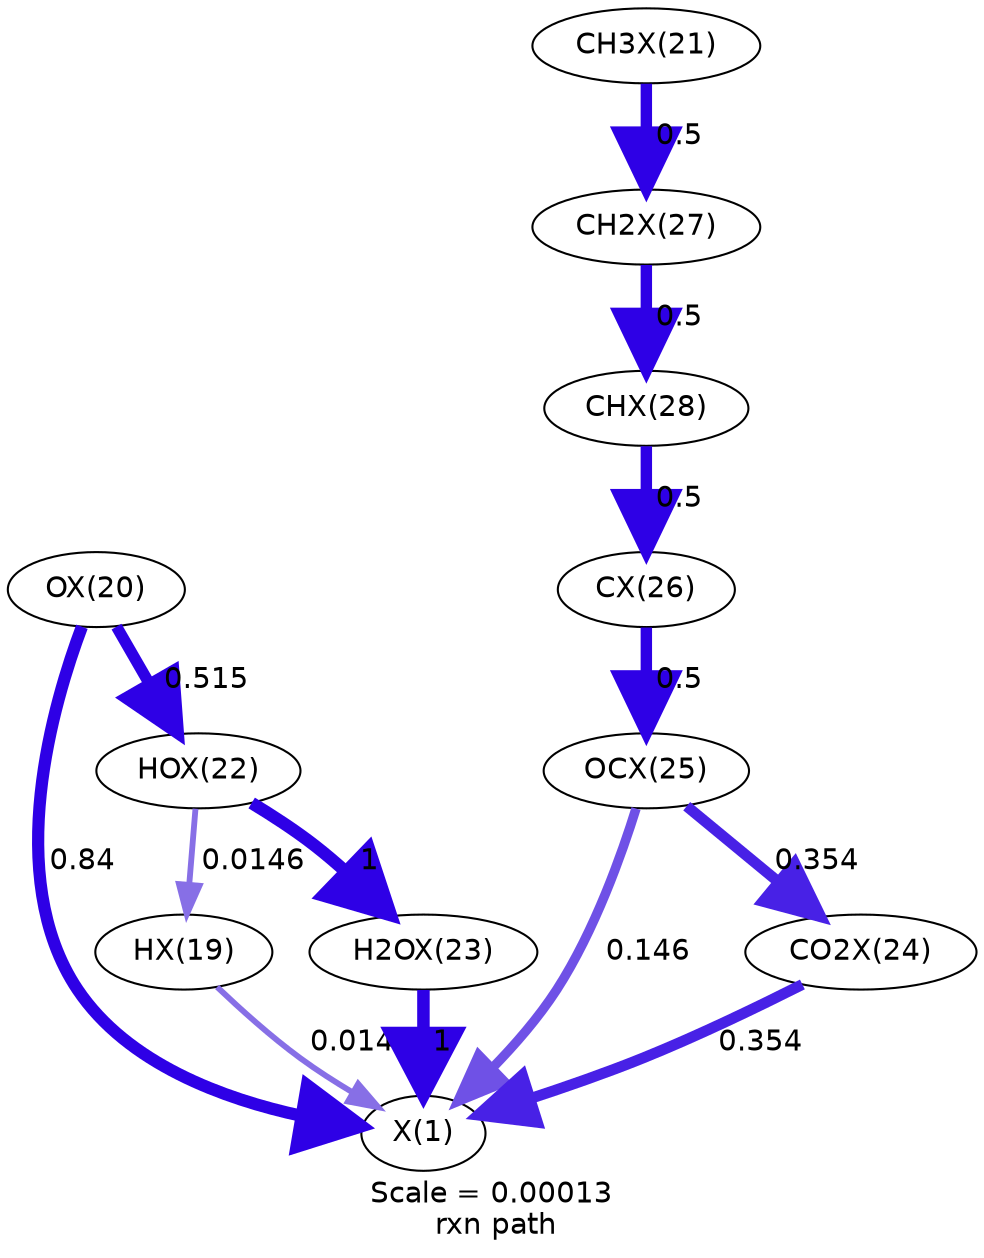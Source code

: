 digraph reaction_paths {
center=1;
s23 -> s22[fontname="Helvetica", penwidth=2.8, arrowsize=1.4, color="0.7, 0.514, 0.9"
, label=" 0.0143"];
s24 -> s22[fontname="Helvetica", penwidth=5.87, arrowsize=2.93, color="0.7, 1.34, 0.9"
, label=" 0.84"];
s27 -> s22[fontname="Helvetica", penwidth=6, arrowsize=3, color="0.7, 1.5, 0.9"
, label=" 1"];
s29 -> s22[fontname="Helvetica", penwidth=4.55, arrowsize=2.27, color="0.7, 0.646, 0.9"
, label=" 0.146"];
s28 -> s22[fontname="Helvetica", penwidth=5.22, arrowsize=2.61, color="0.7, 0.854, 0.9"
, label=" 0.354"];
s26 -> s23[fontname="Helvetica", penwidth=2.81, arrowsize=1.41, color="0.7, 0.515, 0.9"
, label=" 0.0146"];
s24 -> s26[fontname="Helvetica", penwidth=5.5, arrowsize=2.75, color="0.7, 1.02, 0.9"
, label=" 0.515"];
s26 -> s27[fontname="Helvetica", penwidth=6, arrowsize=3, color="0.7, 1.5, 0.9"
, label=" 1"];
s25 -> s31[fontname="Helvetica", penwidth=5.48, arrowsize=2.74, color="0.7, 1, 0.9"
, label=" 0.5"];
s31 -> s32[fontname="Helvetica", penwidth=5.48, arrowsize=2.74, color="0.7, 1, 0.9"
, label=" 0.5"];
s32 -> s30[fontname="Helvetica", penwidth=5.48, arrowsize=2.74, color="0.7, 1, 0.9"
, label=" 0.5"];
s30 -> s29[fontname="Helvetica", penwidth=5.48, arrowsize=2.74, color="0.7, 1, 0.9"
, label=" 0.5"];
s29 -> s28[fontname="Helvetica", penwidth=5.22, arrowsize=2.61, color="0.7, 0.854, 0.9"
, label=" 0.354"];
s22 [ fontname="Helvetica", label="X(1)"];
s23 [ fontname="Helvetica", label="HX(19)"];
s24 [ fontname="Helvetica", label="OX(20)"];
s25 [ fontname="Helvetica", label="CH3X(21)"];
s26 [ fontname="Helvetica", label="HOX(22)"];
s27 [ fontname="Helvetica", label="H2OX(23)"];
s28 [ fontname="Helvetica", label="CO2X(24)"];
s29 [ fontname="Helvetica", label="OCX(25)"];
s30 [ fontname="Helvetica", label="CX(26)"];
s31 [ fontname="Helvetica", label="CH2X(27)"];
s32 [ fontname="Helvetica", label="CHX(28)"];
 label = "Scale = 0.00013\l rxn path";
 fontname = "Helvetica";
}
